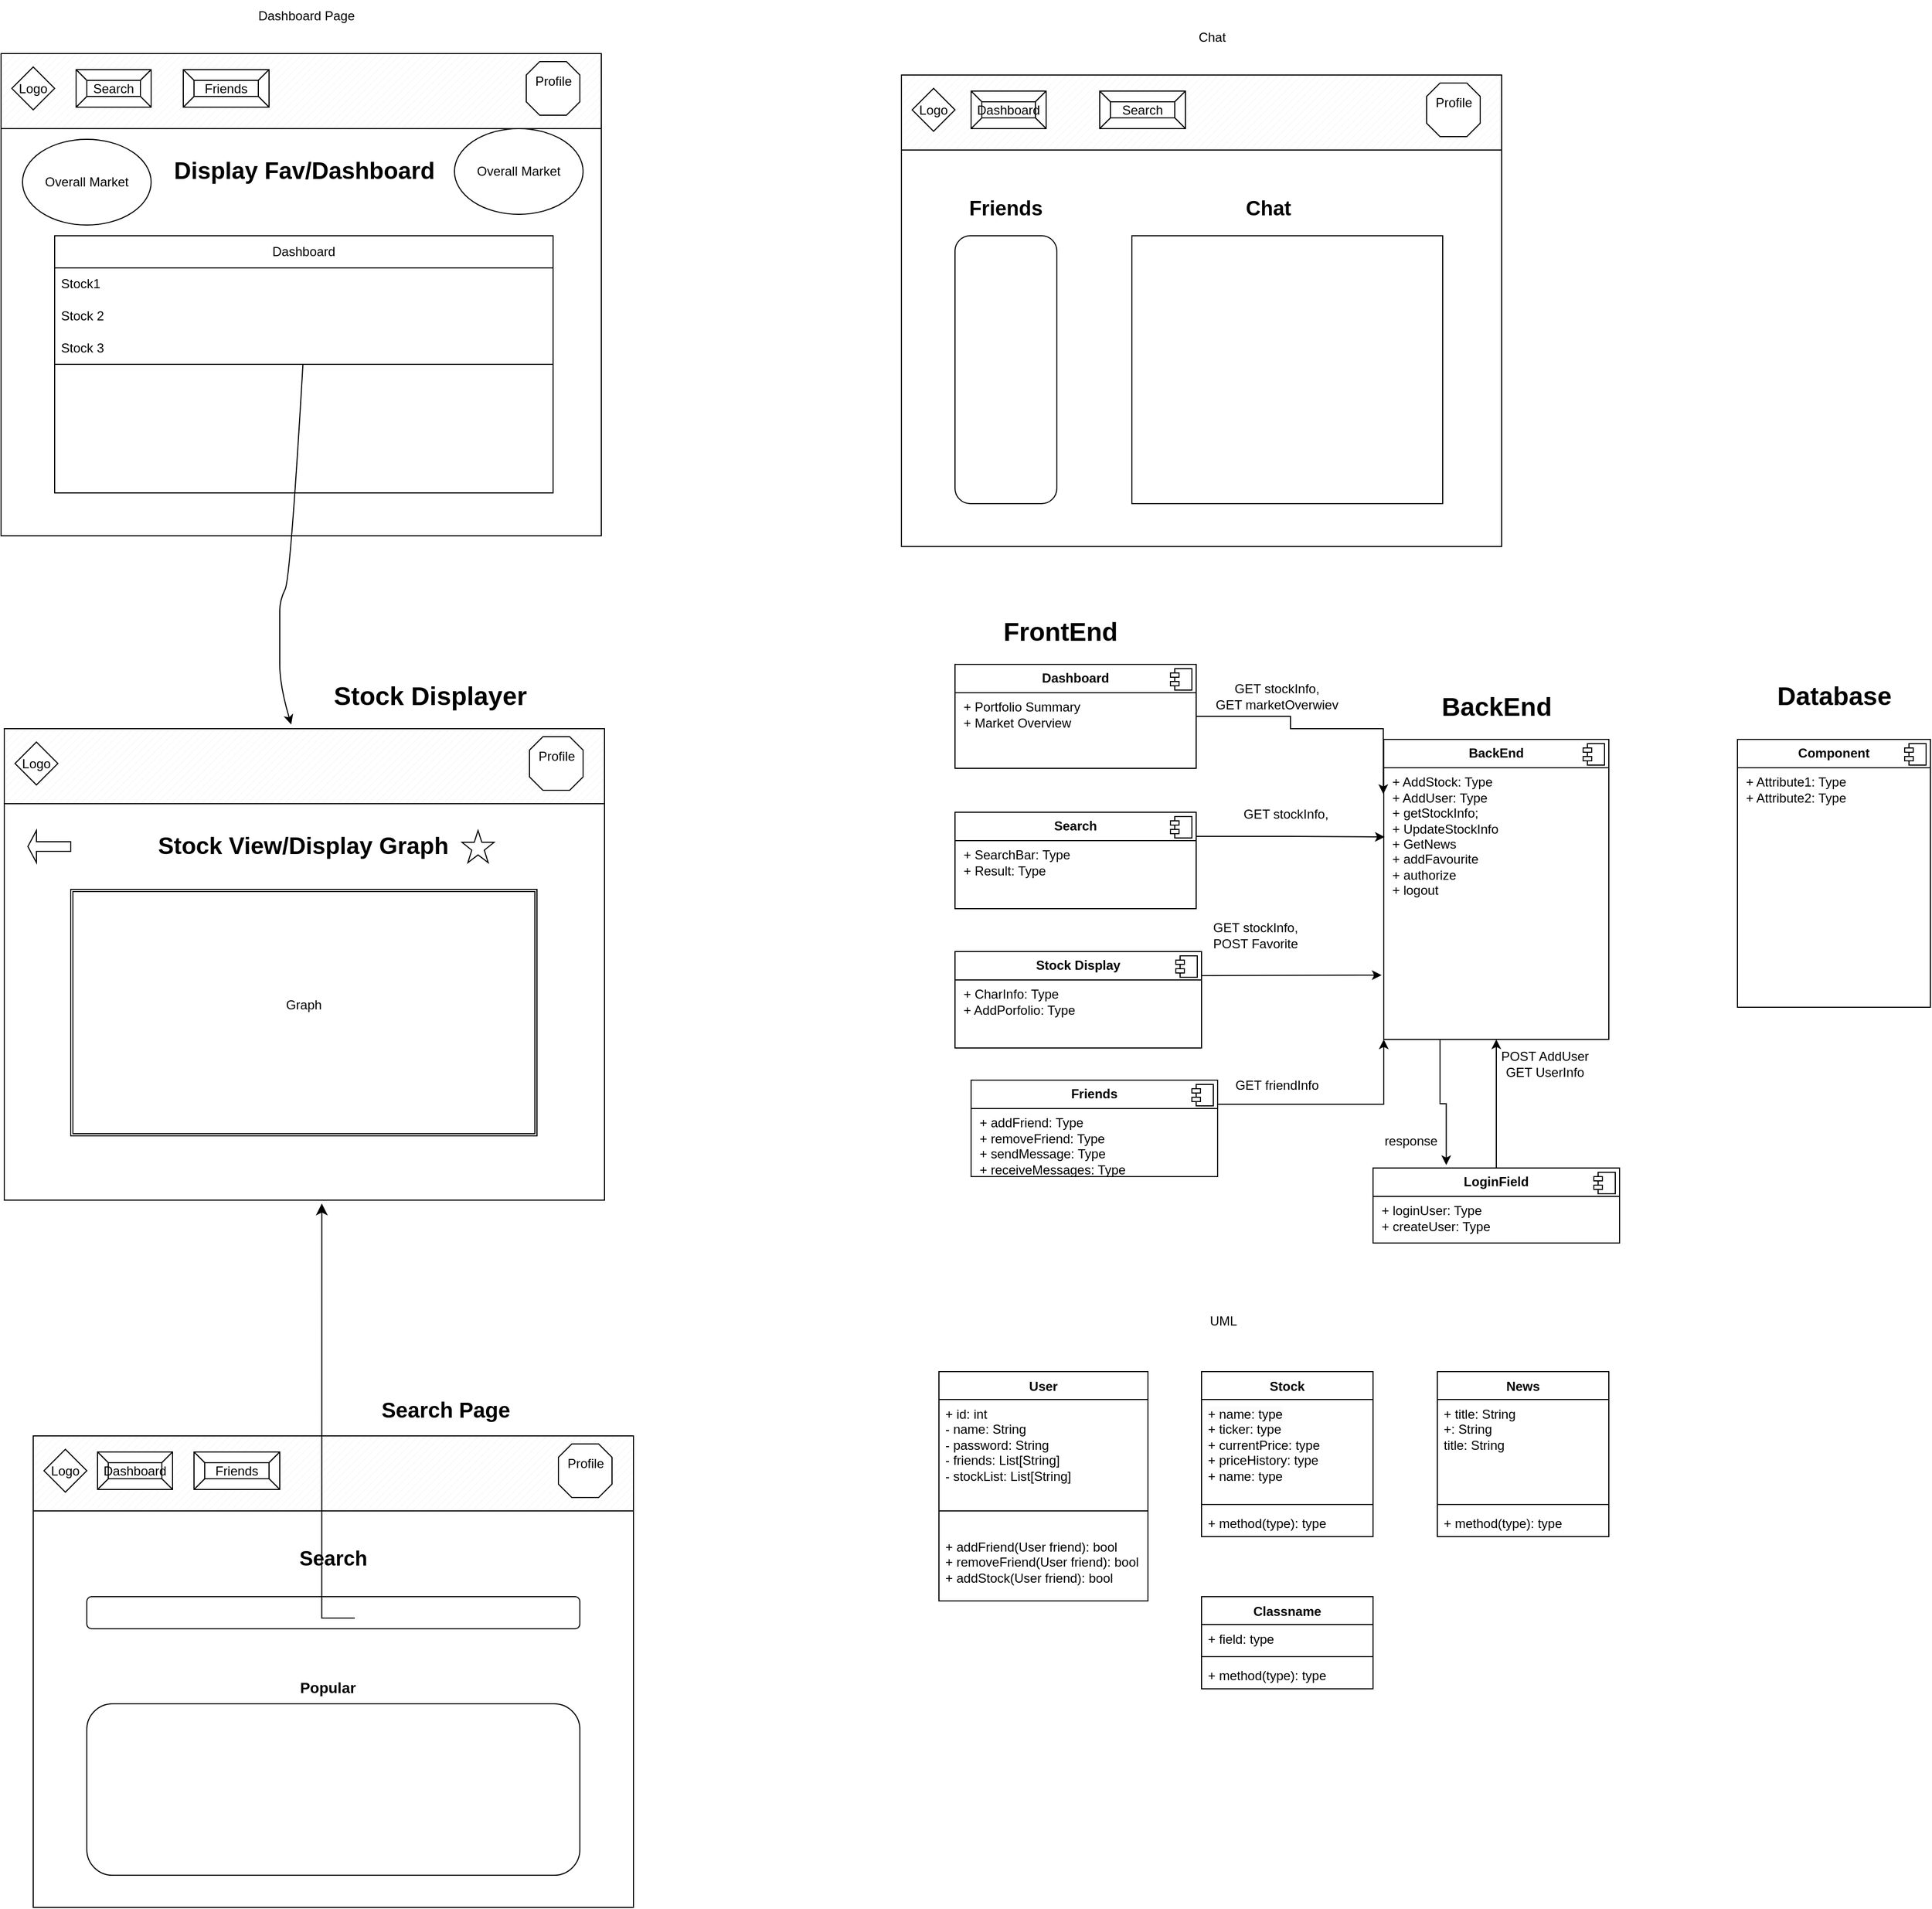 <mxfile version="24.8.3">
  <diagram name="Seite-1" id="DuhwKdCDMSvqWucxcNel">
    <mxGraphModel dx="1193" dy="809" grid="1" gridSize="10" guides="1" tooltips="1" connect="1" arrows="1" fold="1" page="1" pageScale="1" pageWidth="827" pageHeight="1169" math="0" shadow="0">
      <root>
        <mxCell id="0" />
        <mxCell id="1" parent="0" />
        <mxCell id="tOoacu0qx8_Vcf6C2cur-1" value="" style="verticalLabelPosition=bottom;verticalAlign=top;html=1;shape=mxgraph.basic.rect;fillColor2=none;strokeWidth=1;size=20;indent=5;" vertex="1" parent="1">
          <mxGeometry x="80" y="80" width="560" height="450" as="geometry" />
        </mxCell>
        <mxCell id="tOoacu0qx8_Vcf6C2cur-3" value="" style="verticalLabelPosition=bottom;verticalAlign=top;html=1;shape=mxgraph.basic.patternFillRect;fillStyle=diag;step=5;fillStrokeWidth=0.2;fillStrokeColor=#dddddd;" vertex="1" parent="1">
          <mxGeometry x="80" y="80" width="560" height="70" as="geometry" />
        </mxCell>
        <mxCell id="tOoacu0qx8_Vcf6C2cur-4" value="Logo" style="whiteSpace=wrap;html=1;shape=mxgraph.basic.octagon2;align=center;verticalAlign=middle;dx=15;" vertex="1" parent="1">
          <mxGeometry x="90" y="92.5" width="40" height="40" as="geometry" />
        </mxCell>
        <mxCell id="tOoacu0qx8_Vcf6C2cur-5" value="Search" style="labelPosition=center;verticalLabelPosition=middle;align=center;html=1;shape=mxgraph.basic.button;dx=10;whiteSpace=wrap;" vertex="1" parent="1">
          <mxGeometry x="150" y="95" width="70" height="35" as="geometry" />
        </mxCell>
        <mxCell id="tOoacu0qx8_Vcf6C2cur-8" value="Friends" style="labelPosition=center;verticalLabelPosition=middle;align=center;html=1;shape=mxgraph.basic.button;dx=10;whiteSpace=wrap;" vertex="1" parent="1">
          <mxGeometry x="250" y="95" width="80" height="35" as="geometry" />
        </mxCell>
        <mxCell id="tOoacu0qx8_Vcf6C2cur-12" value="Profile&lt;div&gt;&lt;br&gt;&lt;/div&gt;" style="verticalLabelPosition=middle;verticalAlign=middle;html=1;shape=mxgraph.basic.polygon;polyCoords=[[0.25,0],[0.75,0],[1,0.25],[1,0.75],[0.75,1],[0.25,1],[0,0.75],[0,0.25]];polyline=0;labelPosition=center;align=center;" vertex="1" parent="1">
          <mxGeometry x="570" y="87.5" width="50" height="50" as="geometry" />
        </mxCell>
        <mxCell id="tOoacu0qx8_Vcf6C2cur-18" value="&lt;b&gt;&lt;font style=&quot;font-size: 22px;&quot;&gt;Display Fav/Dashboard&lt;/font&gt;&lt;/b&gt;" style="text;html=1;align=center;verticalAlign=middle;whiteSpace=wrap;rounded=0;" vertex="1" parent="1">
          <mxGeometry x="82.5" y="170" width="560" height="40" as="geometry" />
        </mxCell>
        <mxCell id="tOoacu0qx8_Vcf6C2cur-19" value="" style="rounded=0;whiteSpace=wrap;html=1;" vertex="1" parent="1">
          <mxGeometry x="130" y="250" width="465" height="240" as="geometry" />
        </mxCell>
        <mxCell id="tOoacu0qx8_Vcf6C2cur-20" value="Dashboard" style="swimlane;fontStyle=0;childLayout=stackLayout;horizontal=1;startSize=30;horizontalStack=0;resizeParent=1;resizeParentMax=0;resizeLast=0;collapsible=1;marginBottom=0;whiteSpace=wrap;html=1;" vertex="1" parent="1">
          <mxGeometry x="130" y="250" width="465" height="120" as="geometry" />
        </mxCell>
        <mxCell id="tOoacu0qx8_Vcf6C2cur-21" value="Stock1" style="text;strokeColor=none;fillColor=none;align=left;verticalAlign=middle;spacingLeft=4;spacingRight=4;overflow=hidden;points=[[0,0.5],[1,0.5]];portConstraint=eastwest;rotatable=0;whiteSpace=wrap;html=1;" vertex="1" parent="tOoacu0qx8_Vcf6C2cur-20">
          <mxGeometry y="30" width="465" height="30" as="geometry" />
        </mxCell>
        <mxCell id="tOoacu0qx8_Vcf6C2cur-22" value="Stock 2" style="text;strokeColor=none;fillColor=none;align=left;verticalAlign=middle;spacingLeft=4;spacingRight=4;overflow=hidden;points=[[0,0.5],[1,0.5]];portConstraint=eastwest;rotatable=0;whiteSpace=wrap;html=1;" vertex="1" parent="tOoacu0qx8_Vcf6C2cur-20">
          <mxGeometry y="60" width="465" height="30" as="geometry" />
        </mxCell>
        <mxCell id="tOoacu0qx8_Vcf6C2cur-23" value="Stock 3" style="text;strokeColor=none;fillColor=none;align=left;verticalAlign=middle;spacingLeft=4;spacingRight=4;overflow=hidden;points=[[0,0.5],[1,0.5]];portConstraint=eastwest;rotatable=0;whiteSpace=wrap;html=1;" vertex="1" parent="tOoacu0qx8_Vcf6C2cur-20">
          <mxGeometry y="90" width="465" height="30" as="geometry" />
        </mxCell>
        <mxCell id="tOoacu0qx8_Vcf6C2cur-24" value="Overall Market" style="ellipse;whiteSpace=wrap;html=1;" vertex="1" parent="1">
          <mxGeometry x="100" y="160" width="120" height="80" as="geometry" />
        </mxCell>
        <mxCell id="tOoacu0qx8_Vcf6C2cur-25" value="Overall Market" style="ellipse;whiteSpace=wrap;html=1;" vertex="1" parent="1">
          <mxGeometry x="503" y="150" width="120" height="80" as="geometry" />
        </mxCell>
        <mxCell id="tOoacu0qx8_Vcf6C2cur-46" value="" style="verticalLabelPosition=bottom;verticalAlign=top;html=1;shape=mxgraph.basic.rect;fillColor2=none;strokeWidth=1;size=20;indent=5;" vertex="1" parent="1">
          <mxGeometry x="110" y="1370" width="560" height="440" as="geometry" />
        </mxCell>
        <mxCell id="tOoacu0qx8_Vcf6C2cur-47" value="" style="verticalLabelPosition=bottom;verticalAlign=top;html=1;shape=mxgraph.basic.patternFillRect;fillStyle=diag;step=5;fillStrokeWidth=0.2;fillStrokeColor=#dddddd;" vertex="1" parent="1">
          <mxGeometry x="110" y="1370" width="560" height="70" as="geometry" />
        </mxCell>
        <mxCell id="tOoacu0qx8_Vcf6C2cur-48" value="Logo" style="whiteSpace=wrap;html=1;shape=mxgraph.basic.octagon2;align=center;verticalAlign=middle;dx=15;" vertex="1" parent="1">
          <mxGeometry x="120" y="1382.5" width="40" height="40" as="geometry" />
        </mxCell>
        <mxCell id="tOoacu0qx8_Vcf6C2cur-49" value="Dashboard" style="labelPosition=center;verticalLabelPosition=middle;align=center;html=1;shape=mxgraph.basic.button;dx=10;whiteSpace=wrap;" vertex="1" parent="1">
          <mxGeometry x="170" y="1385" width="70" height="35" as="geometry" />
        </mxCell>
        <mxCell id="tOoacu0qx8_Vcf6C2cur-51" value="Friends" style="labelPosition=center;verticalLabelPosition=middle;align=center;html=1;shape=mxgraph.basic.button;dx=10;whiteSpace=wrap;" vertex="1" parent="1">
          <mxGeometry x="260" y="1385" width="80" height="35" as="geometry" />
        </mxCell>
        <mxCell id="tOoacu0qx8_Vcf6C2cur-52" value="Profile&lt;div&gt;&lt;br&gt;&lt;/div&gt;" style="verticalLabelPosition=middle;verticalAlign=middle;html=1;shape=mxgraph.basic.polygon;polyCoords=[[0.25,0],[0.75,0],[1,0.25],[1,0.75],[0.75,1],[0.25,1],[0,0.75],[0,0.25]];polyline=0;labelPosition=center;align=center;" vertex="1" parent="1">
          <mxGeometry x="600" y="1377.5" width="50" height="50" as="geometry" />
        </mxCell>
        <mxCell id="tOoacu0qx8_Vcf6C2cur-53" value="&lt;b&gt;&lt;font style=&quot;font-size: 19px;&quot;&gt;Search&lt;/font&gt;&lt;/b&gt;" style="text;html=1;align=center;verticalAlign=middle;whiteSpace=wrap;rounded=0;" vertex="1" parent="1">
          <mxGeometry x="110" y="1470" width="560" height="30" as="geometry" />
        </mxCell>
        <mxCell id="tOoacu0qx8_Vcf6C2cur-54" value="" style="rounded=1;whiteSpace=wrap;html=1;" vertex="1" parent="1">
          <mxGeometry x="160" y="1520" width="460" height="30" as="geometry" />
        </mxCell>
        <mxCell id="tOoacu0qx8_Vcf6C2cur-55" value="" style="rounded=1;whiteSpace=wrap;html=1;" vertex="1" parent="1">
          <mxGeometry x="160" y="1620" width="460" height="160" as="geometry" />
        </mxCell>
        <mxCell id="tOoacu0qx8_Vcf6C2cur-56" value="&lt;font style=&quot;font-size: 14px;&quot;&gt;&lt;b&gt;Popular&lt;/b&gt;&lt;/font&gt;" style="text;html=1;align=center;verticalAlign=middle;whiteSpace=wrap;rounded=0;" vertex="1" parent="1">
          <mxGeometry x="280" y="1590" width="210" height="30" as="geometry" />
        </mxCell>
        <mxCell id="tOoacu0qx8_Vcf6C2cur-57" value="" style="verticalLabelPosition=bottom;verticalAlign=top;html=1;shape=mxgraph.basic.rect;fillColor2=none;strokeWidth=1;size=20;indent=5;" vertex="1" parent="1">
          <mxGeometry x="920" y="100" width="560" height="440" as="geometry" />
        </mxCell>
        <mxCell id="tOoacu0qx8_Vcf6C2cur-58" value="" style="verticalLabelPosition=bottom;verticalAlign=top;html=1;shape=mxgraph.basic.patternFillRect;fillStyle=diag;step=5;fillStrokeWidth=0.2;fillStrokeColor=#dddddd;" vertex="1" parent="1">
          <mxGeometry x="920" y="100" width="560" height="70" as="geometry" />
        </mxCell>
        <mxCell id="tOoacu0qx8_Vcf6C2cur-59" value="Logo" style="whiteSpace=wrap;html=1;shape=mxgraph.basic.octagon2;align=center;verticalAlign=middle;dx=15;" vertex="1" parent="1">
          <mxGeometry x="930" y="112.5" width="40" height="40" as="geometry" />
        </mxCell>
        <mxCell id="tOoacu0qx8_Vcf6C2cur-60" value="Dashboard" style="labelPosition=center;verticalLabelPosition=middle;align=center;html=1;shape=mxgraph.basic.button;dx=10;whiteSpace=wrap;" vertex="1" parent="1">
          <mxGeometry x="985" y="115" width="70" height="35" as="geometry" />
        </mxCell>
        <mxCell id="tOoacu0qx8_Vcf6C2cur-62" value="Search" style="labelPosition=center;verticalLabelPosition=middle;align=center;html=1;shape=mxgraph.basic.button;dx=10;whiteSpace=wrap;" vertex="1" parent="1">
          <mxGeometry x="1105" y="115" width="80" height="35" as="geometry" />
        </mxCell>
        <mxCell id="tOoacu0qx8_Vcf6C2cur-63" value="Profile&lt;div&gt;&lt;br&gt;&lt;/div&gt;" style="verticalLabelPosition=middle;verticalAlign=middle;html=1;shape=mxgraph.basic.polygon;polyCoords=[[0.25,0],[0.75,0],[1,0.25],[1,0.75],[0.75,1],[0.25,1],[0,0.75],[0,0.25]];polyline=0;labelPosition=center;align=center;" vertex="1" parent="1">
          <mxGeometry x="1410" y="107.5" width="50" height="50" as="geometry" />
        </mxCell>
        <mxCell id="tOoacu0qx8_Vcf6C2cur-64" value="&lt;span style=&quot;font-size: 19px;&quot;&gt;&lt;b&gt;Friends&lt;/b&gt;&lt;/span&gt;" style="text;html=1;align=center;verticalAlign=middle;whiteSpace=wrap;rounded=0;" vertex="1" parent="1">
          <mxGeometry x="950" y="210" width="135" height="30" as="geometry" />
        </mxCell>
        <mxCell id="tOoacu0qx8_Vcf6C2cur-65" value="" style="rounded=1;whiteSpace=wrap;html=1;" vertex="1" parent="1">
          <mxGeometry x="970" y="250" width="95" height="250" as="geometry" />
        </mxCell>
        <mxCell id="tOoacu0qx8_Vcf6C2cur-68" value="&lt;span style=&quot;font-size: 19px;&quot;&gt;&lt;b&gt;Chat&lt;/b&gt;&lt;/span&gt;" style="text;html=1;align=center;verticalAlign=middle;whiteSpace=wrap;rounded=0;" vertex="1" parent="1">
          <mxGeometry x="1195" y="210" width="135" height="30" as="geometry" />
        </mxCell>
        <mxCell id="tOoacu0qx8_Vcf6C2cur-69" value="" style="rounded=0;whiteSpace=wrap;html=1;" vertex="1" parent="1">
          <mxGeometry x="1135" y="250" width="290" height="250" as="geometry" />
        </mxCell>
        <mxCell id="tOoacu0qx8_Vcf6C2cur-70" value="Dashboard Page" style="text;html=1;align=center;verticalAlign=middle;whiteSpace=wrap;rounded=0;" vertex="1" parent="1">
          <mxGeometry x="80" y="30" width="570" height="30" as="geometry" />
        </mxCell>
        <mxCell id="tOoacu0qx8_Vcf6C2cur-71" value="&lt;b&gt;&lt;font style=&quot;font-size: 20px;&quot;&gt;Search Page&lt;/font&gt;&lt;/b&gt;" style="text;html=1;align=center;verticalAlign=middle;whiteSpace=wrap;rounded=0;" vertex="1" parent="1">
          <mxGeometry x="325" y="1330" width="340" height="30" as="geometry" />
        </mxCell>
        <mxCell id="tOoacu0qx8_Vcf6C2cur-72" value="Chat" style="text;html=1;align=center;verticalAlign=middle;whiteSpace=wrap;rounded=0;" vertex="1" parent="1">
          <mxGeometry x="955" y="50" width="510" height="30" as="geometry" />
        </mxCell>
        <mxCell id="tOoacu0qx8_Vcf6C2cur-73" value="" style="curved=1;endArrow=classic;html=1;rounded=0;entryX=0.478;entryY=-0.056;entryDx=0;entryDy=0;entryPerimeter=0;" edge="1" parent="1" source="tOoacu0qx8_Vcf6C2cur-23" target="tOoacu0qx8_Vcf6C2cur-76">
          <mxGeometry width="50" height="50" relative="1" as="geometry">
            <mxPoint x="300" y="600" as="sourcePoint" />
            <mxPoint x="350" y="690" as="targetPoint" />
            <Array as="points">
              <mxPoint x="350" y="570" />
              <mxPoint x="340" y="590" />
              <mxPoint x="340" y="610" />
              <mxPoint x="340" y="630" />
              <mxPoint x="340" y="670" />
            </Array>
          </mxGeometry>
        </mxCell>
        <mxCell id="tOoacu0qx8_Vcf6C2cur-74" value="" style="rounded=0;whiteSpace=wrap;html=1;" vertex="1" parent="1">
          <mxGeometry x="83" y="710" width="557" height="370" as="geometry" />
        </mxCell>
        <mxCell id="tOoacu0qx8_Vcf6C2cur-75" value="" style="verticalLabelPosition=bottom;verticalAlign=top;html=1;shape=mxgraph.basic.rect;fillColor2=none;strokeWidth=1;size=20;indent=5;" vertex="1" parent="1">
          <mxGeometry x="83" y="710" width="560" height="440" as="geometry" />
        </mxCell>
        <mxCell id="tOoacu0qx8_Vcf6C2cur-76" value="" style="verticalLabelPosition=bottom;verticalAlign=top;html=1;shape=mxgraph.basic.patternFillRect;fillStyle=diag;step=5;fillStrokeWidth=0.2;fillStrokeColor=#dddddd;" vertex="1" parent="1">
          <mxGeometry x="83" y="710" width="560" height="70" as="geometry" />
        </mxCell>
        <mxCell id="tOoacu0qx8_Vcf6C2cur-77" value="Logo" style="whiteSpace=wrap;html=1;shape=mxgraph.basic.octagon2;align=center;verticalAlign=middle;dx=15;" vertex="1" parent="1">
          <mxGeometry x="93" y="722.5" width="40" height="40" as="geometry" />
        </mxCell>
        <mxCell id="tOoacu0qx8_Vcf6C2cur-80" value="Profile&lt;div&gt;&lt;br&gt;&lt;/div&gt;" style="verticalLabelPosition=middle;verticalAlign=middle;html=1;shape=mxgraph.basic.polygon;polyCoords=[[0.25,0],[0.75,0],[1,0.25],[1,0.75],[0.75,1],[0.25,1],[0,0.75],[0,0.25]];polyline=0;labelPosition=center;align=center;" vertex="1" parent="1">
          <mxGeometry x="573" y="717.5" width="50" height="50" as="geometry" />
        </mxCell>
        <mxCell id="tOoacu0qx8_Vcf6C2cur-81" value="&lt;b&gt;&lt;font style=&quot;font-size: 22px;&quot;&gt;Stock View/Display Graph&lt;/font&gt;&lt;/b&gt;" style="text;html=1;align=center;verticalAlign=middle;whiteSpace=wrap;rounded=0;" vertex="1" parent="1">
          <mxGeometry x="81.5" y="800" width="560" height="40" as="geometry" />
        </mxCell>
        <mxCell id="tOoacu0qx8_Vcf6C2cur-89" value="Graph&lt;div&gt;&lt;br&gt;&lt;/div&gt;" style="shape=ext;double=1;rounded=0;whiteSpace=wrap;html=1;" vertex="1" parent="1">
          <mxGeometry x="145" y="860" width="435" height="230" as="geometry" />
        </mxCell>
        <mxCell id="tOoacu0qx8_Vcf6C2cur-90" value="" style="verticalLabelPosition=bottom;verticalAlign=top;html=1;shape=mxgraph.basic.star" vertex="1" parent="1">
          <mxGeometry x="510" y="805" width="30" height="30" as="geometry" />
        </mxCell>
        <mxCell id="tOoacu0qx8_Vcf6C2cur-91" value="" style="shape=singleArrow;direction=west;whiteSpace=wrap;html=1;" vertex="1" parent="1">
          <mxGeometry x="105" y="805" width="40" height="30" as="geometry" />
        </mxCell>
        <mxCell id="tOoacu0qx8_Vcf6C2cur-92" value="" style="edgeStyle=segmentEdgeStyle;endArrow=classic;html=1;curved=0;rounded=0;endSize=8;startSize=8;entryX=0.529;entryY=1.007;entryDx=0;entryDy=0;entryPerimeter=0;" edge="1" parent="1" target="tOoacu0qx8_Vcf6C2cur-75">
          <mxGeometry width="50" height="50" relative="1" as="geometry">
            <mxPoint x="410" y="1540" as="sourcePoint" />
            <mxPoint x="460" y="1490" as="targetPoint" />
          </mxGeometry>
        </mxCell>
        <mxCell id="tOoacu0qx8_Vcf6C2cur-93" value="Stock Displayer" style="text;strokeColor=none;fillColor=none;html=1;fontSize=24;fontStyle=1;verticalAlign=middle;align=center;" vertex="1" parent="1">
          <mxGeometry x="430" y="660" width="100" height="40" as="geometry" />
        </mxCell>
        <mxCell id="tOoacu0qx8_Vcf6C2cur-95" value="FrontEnd" style="text;strokeColor=none;fillColor=none;html=1;fontSize=24;fontStyle=1;verticalAlign=middle;align=center;" vertex="1" parent="1">
          <mxGeometry x="1017.5" y="600" width="100" height="40" as="geometry" />
        </mxCell>
        <mxCell id="tOoacu0qx8_Vcf6C2cur-97" value="&lt;p style=&quot;margin:0px;margin-top:6px;text-align:center;&quot;&gt;&lt;b&gt;Dashboard&lt;/b&gt;&lt;/p&gt;&lt;hr size=&quot;1&quot; style=&quot;border-style:solid;&quot;&gt;&lt;p style=&quot;margin:0px;margin-left:8px;&quot;&gt;+ Portfolio Summary&lt;br&gt;+ Market Overview&lt;/p&gt;" style="align=left;overflow=fill;html=1;dropTarget=0;whiteSpace=wrap;" vertex="1" parent="1">
          <mxGeometry x="970" y="650" width="225" height="97" as="geometry" />
        </mxCell>
        <mxCell id="tOoacu0qx8_Vcf6C2cur-98" value="" style="shape=component;jettyWidth=8;jettyHeight=4;" vertex="1" parent="tOoacu0qx8_Vcf6C2cur-97">
          <mxGeometry x="1" width="20" height="20" relative="1" as="geometry">
            <mxPoint x="-24" y="4" as="offset" />
          </mxGeometry>
        </mxCell>
        <mxCell id="tOoacu0qx8_Vcf6C2cur-99" value="&lt;p style=&quot;margin:0px;margin-top:6px;text-align:center;&quot;&gt;&lt;b&gt;Search&lt;/b&gt;&lt;/p&gt;&lt;hr size=&quot;1&quot; style=&quot;border-style:solid;&quot;&gt;&lt;p style=&quot;margin:0px;margin-left:8px;&quot;&gt;+ SearchBar: Type&lt;br&gt;+ Result: Type&lt;/p&gt;" style="align=left;overflow=fill;html=1;dropTarget=0;whiteSpace=wrap;" vertex="1" parent="1">
          <mxGeometry x="970" y="788" width="225" height="90" as="geometry" />
        </mxCell>
        <mxCell id="tOoacu0qx8_Vcf6C2cur-100" value="" style="shape=component;jettyWidth=8;jettyHeight=4;" vertex="1" parent="tOoacu0qx8_Vcf6C2cur-99">
          <mxGeometry x="1" width="20" height="20" relative="1" as="geometry">
            <mxPoint x="-24" y="4" as="offset" />
          </mxGeometry>
        </mxCell>
        <mxCell id="tOoacu0qx8_Vcf6C2cur-101" value="&lt;p style=&quot;margin:0px;margin-top:6px;text-align:center;&quot;&gt;&lt;b&gt;Stock Display&lt;/b&gt;&lt;/p&gt;&lt;hr size=&quot;1&quot; style=&quot;border-style:solid;&quot;&gt;&lt;p style=&quot;margin:0px;margin-left:8px;&quot;&gt;+ CharInfo: Type&lt;br&gt;+ AddPorfolio: Type&lt;/p&gt;" style="align=left;overflow=fill;html=1;dropTarget=0;whiteSpace=wrap;" vertex="1" parent="1">
          <mxGeometry x="970" y="918" width="230" height="90" as="geometry" />
        </mxCell>
        <mxCell id="tOoacu0qx8_Vcf6C2cur-102" value="" style="shape=component;jettyWidth=8;jettyHeight=4;" vertex="1" parent="tOoacu0qx8_Vcf6C2cur-101">
          <mxGeometry x="1" width="20" height="20" relative="1" as="geometry">
            <mxPoint x="-24" y="4" as="offset" />
          </mxGeometry>
        </mxCell>
        <mxCell id="tOoacu0qx8_Vcf6C2cur-165" style="edgeStyle=orthogonalEdgeStyle;rounded=0;orthogonalLoop=1;jettySize=auto;html=1;exitX=1;exitY=0.25;exitDx=0;exitDy=0;entryX=0;entryY=1;entryDx=0;entryDy=0;" edge="1" parent="1" source="tOoacu0qx8_Vcf6C2cur-103" target="tOoacu0qx8_Vcf6C2cur-107">
          <mxGeometry relative="1" as="geometry" />
        </mxCell>
        <mxCell id="tOoacu0qx8_Vcf6C2cur-103" value="&lt;p style=&quot;margin:0px;margin-top:6px;text-align:center;&quot;&gt;&lt;b&gt;Friends&lt;/b&gt;&lt;/p&gt;&lt;hr size=&quot;1&quot; style=&quot;border-style:solid;&quot;&gt;&lt;p style=&quot;margin:0px;margin-left:8px;&quot;&gt;+ addFriend: Type&lt;br&gt;+ removeFriend: Type&lt;/p&gt;&lt;p style=&quot;margin:0px;margin-left:8px;&quot;&gt;+ sendMessage: Type&lt;br&gt;&lt;/p&gt;&lt;p style=&quot;margin:0px;margin-left:8px;&quot;&gt;+ receiveMessages: Type&lt;br&gt;&lt;/p&gt;" style="align=left;overflow=fill;html=1;dropTarget=0;whiteSpace=wrap;" vertex="1" parent="1">
          <mxGeometry x="985" y="1038" width="230" height="90" as="geometry" />
        </mxCell>
        <mxCell id="tOoacu0qx8_Vcf6C2cur-104" value="" style="shape=component;jettyWidth=8;jettyHeight=4;" vertex="1" parent="tOoacu0qx8_Vcf6C2cur-103">
          <mxGeometry x="1" width="20" height="20" relative="1" as="geometry">
            <mxPoint x="-24" y="4" as="offset" />
          </mxGeometry>
        </mxCell>
        <mxCell id="tOoacu0qx8_Vcf6C2cur-106" value="BackEnd" style="text;strokeColor=none;fillColor=none;html=1;fontSize=24;fontStyle=1;verticalAlign=middle;align=center;" vertex="1" parent="1">
          <mxGeometry x="1425" y="670" width="100" height="40" as="geometry" />
        </mxCell>
        <mxCell id="tOoacu0qx8_Vcf6C2cur-107" value="&lt;p style=&quot;margin:0px;margin-top:6px;text-align:center;&quot;&gt;&lt;b&gt;BackEnd&lt;/b&gt;&lt;/p&gt;&lt;hr size=&quot;1&quot; style=&quot;border-style:solid;&quot;&gt;&lt;p style=&quot;margin:0px;margin-left:8px;&quot;&gt;+ AddStock: Type&lt;br&gt;+ AddUser: Type&lt;/p&gt;&lt;p style=&quot;margin:0px;margin-left:8px;&quot;&gt;+ getStockInfo;&lt;/p&gt;&lt;p style=&quot;margin:0px;margin-left:8px;&quot;&gt;+ UpdateStockInfo&lt;/p&gt;&lt;p style=&quot;margin:0px;margin-left:8px;&quot;&gt;+ GetNews&lt;/p&gt;&lt;p style=&quot;margin:0px;margin-left:8px;&quot;&gt;+ addFavourite&lt;/p&gt;&lt;p style=&quot;margin:0px;margin-left:8px;&quot;&gt;+ authorize&lt;/p&gt;&lt;p style=&quot;margin:0px;margin-left:8px;&quot;&gt;+ logout&lt;/p&gt;" style="align=left;overflow=fill;html=1;dropTarget=0;whiteSpace=wrap;" vertex="1" parent="1">
          <mxGeometry x="1370" y="720" width="210" height="280" as="geometry" />
        </mxCell>
        <mxCell id="tOoacu0qx8_Vcf6C2cur-108" value="" style="shape=component;jettyWidth=8;jettyHeight=4;" vertex="1" parent="tOoacu0qx8_Vcf6C2cur-107">
          <mxGeometry x="1" width="20" height="20" relative="1" as="geometry">
            <mxPoint x="-24" y="4" as="offset" />
          </mxGeometry>
        </mxCell>
        <mxCell id="tOoacu0qx8_Vcf6C2cur-111" value="User" style="swimlane;fontStyle=1;align=center;verticalAlign=top;childLayout=stackLayout;horizontal=1;startSize=26;horizontalStack=0;resizeParent=1;resizeParentMax=0;resizeLast=0;collapsible=1;marginBottom=0;whiteSpace=wrap;html=1;" vertex="1" parent="1">
          <mxGeometry x="955" y="1310" width="195" height="214" as="geometry" />
        </mxCell>
        <mxCell id="tOoacu0qx8_Vcf6C2cur-112" value="+ id: int&lt;div&gt;- name: String&lt;br&gt;&lt;/div&gt;&lt;div&gt;- password: String&lt;br&gt;&lt;/div&gt;&lt;div&gt;- friends: List[String]&lt;br&gt;&lt;/div&gt;&lt;div&gt;- stockList: List[String]&lt;br&gt;&lt;/div&gt;&lt;div&gt;&lt;br&gt;&lt;/div&gt;" style="text;strokeColor=none;fillColor=none;align=left;verticalAlign=top;spacingLeft=4;spacingRight=4;overflow=hidden;rotatable=0;points=[[0,0.5],[1,0.5]];portConstraint=eastwest;whiteSpace=wrap;html=1;" vertex="1" parent="tOoacu0qx8_Vcf6C2cur-111">
          <mxGeometry y="26" width="195" height="84" as="geometry" />
        </mxCell>
        <mxCell id="tOoacu0qx8_Vcf6C2cur-113" value="" style="line;strokeWidth=1;fillColor=none;align=left;verticalAlign=middle;spacingTop=-1;spacingLeft=3;spacingRight=3;rotatable=0;labelPosition=right;points=[];portConstraint=eastwest;strokeColor=inherit;" vertex="1" parent="tOoacu0qx8_Vcf6C2cur-111">
          <mxGeometry y="110" width="195" height="40" as="geometry" />
        </mxCell>
        <mxCell id="tOoacu0qx8_Vcf6C2cur-114" value="+ addFriend(User friend): bool&lt;div&gt;+ removeFriend(User friend): bool&lt;/div&gt;&lt;div&gt;+ addStock(User friend): bool&lt;br&gt;&lt;/div&gt;" style="text;strokeColor=none;fillColor=none;align=left;verticalAlign=top;spacingLeft=4;spacingRight=4;overflow=hidden;rotatable=0;points=[[0,0.5],[1,0.5]];portConstraint=eastwest;whiteSpace=wrap;html=1;" vertex="1" parent="tOoacu0qx8_Vcf6C2cur-111">
          <mxGeometry y="150" width="195" height="64" as="geometry" />
        </mxCell>
        <mxCell id="tOoacu0qx8_Vcf6C2cur-115" value="Stock" style="swimlane;fontStyle=1;align=center;verticalAlign=top;childLayout=stackLayout;horizontal=1;startSize=26;horizontalStack=0;resizeParent=1;resizeParentMax=0;resizeLast=0;collapsible=1;marginBottom=0;whiteSpace=wrap;html=1;" vertex="1" parent="1">
          <mxGeometry x="1200" y="1310" width="160" height="154" as="geometry" />
        </mxCell>
        <mxCell id="tOoacu0qx8_Vcf6C2cur-116" value="&lt;span style=&quot;caret-color: rgb(0, 0, 0); color: rgb(0, 0, 0); font-family: Helvetica; font-size: 12px; font-style: normal; font-variant-caps: normal; font-weight: 400; letter-spacing: normal; orphans: auto; text-align: left; text-indent: 0px; text-transform: none; white-space: normal; widows: auto; word-spacing: 0px; -webkit-text-stroke-width: 0px; background-color: rgb(251, 251, 251); text-decoration: none; display: inline !important; float: none;&quot;&gt;+ name: type&lt;/span&gt;&lt;div&gt;+ ticker: type&lt;/div&gt;&lt;div&gt;+ currentPrice: type&lt;br&gt;&lt;/div&gt;&lt;div&gt;+ priceHistory: type&lt;br&gt;&lt;/div&gt;&lt;div&gt;+ name: type&lt;br&gt;&lt;/div&gt;" style="text;strokeColor=none;fillColor=none;align=left;verticalAlign=top;spacingLeft=4;spacingRight=4;overflow=hidden;rotatable=0;points=[[0,0.5],[1,0.5]];portConstraint=eastwest;whiteSpace=wrap;html=1;" vertex="1" parent="tOoacu0qx8_Vcf6C2cur-115">
          <mxGeometry y="26" width="160" height="94" as="geometry" />
        </mxCell>
        <mxCell id="tOoacu0qx8_Vcf6C2cur-117" value="" style="line;strokeWidth=1;fillColor=none;align=left;verticalAlign=middle;spacingTop=-1;spacingLeft=3;spacingRight=3;rotatable=0;labelPosition=right;points=[];portConstraint=eastwest;strokeColor=inherit;" vertex="1" parent="tOoacu0qx8_Vcf6C2cur-115">
          <mxGeometry y="120" width="160" height="8" as="geometry" />
        </mxCell>
        <mxCell id="tOoacu0qx8_Vcf6C2cur-118" value="+ method(type): type" style="text;strokeColor=none;fillColor=none;align=left;verticalAlign=top;spacingLeft=4;spacingRight=4;overflow=hidden;rotatable=0;points=[[0,0.5],[1,0.5]];portConstraint=eastwest;whiteSpace=wrap;html=1;" vertex="1" parent="tOoacu0qx8_Vcf6C2cur-115">
          <mxGeometry y="128" width="160" height="26" as="geometry" />
        </mxCell>
        <mxCell id="tOoacu0qx8_Vcf6C2cur-119" value="News" style="swimlane;fontStyle=1;align=center;verticalAlign=top;childLayout=stackLayout;horizontal=1;startSize=26;horizontalStack=0;resizeParent=1;resizeParentMax=0;resizeLast=0;collapsible=1;marginBottom=0;whiteSpace=wrap;html=1;" vertex="1" parent="1">
          <mxGeometry x="1420" y="1310" width="160" height="154" as="geometry" />
        </mxCell>
        <mxCell id="tOoacu0qx8_Vcf6C2cur-120" value="+ title: String&lt;div&gt;+: String&lt;br&gt;&lt;/div&gt;&lt;div&gt;title: String&lt;br&gt;&lt;/div&gt;" style="text;strokeColor=none;fillColor=none;align=left;verticalAlign=top;spacingLeft=4;spacingRight=4;overflow=hidden;rotatable=0;points=[[0,0.5],[1,0.5]];portConstraint=eastwest;whiteSpace=wrap;html=1;" vertex="1" parent="tOoacu0qx8_Vcf6C2cur-119">
          <mxGeometry y="26" width="160" height="94" as="geometry" />
        </mxCell>
        <mxCell id="tOoacu0qx8_Vcf6C2cur-121" value="" style="line;strokeWidth=1;fillColor=none;align=left;verticalAlign=middle;spacingTop=-1;spacingLeft=3;spacingRight=3;rotatable=0;labelPosition=right;points=[];portConstraint=eastwest;strokeColor=inherit;" vertex="1" parent="tOoacu0qx8_Vcf6C2cur-119">
          <mxGeometry y="120" width="160" height="8" as="geometry" />
        </mxCell>
        <mxCell id="tOoacu0qx8_Vcf6C2cur-122" value="+ method(type): type" style="text;strokeColor=none;fillColor=none;align=left;verticalAlign=top;spacingLeft=4;spacingRight=4;overflow=hidden;rotatable=0;points=[[0,0.5],[1,0.5]];portConstraint=eastwest;whiteSpace=wrap;html=1;" vertex="1" parent="tOoacu0qx8_Vcf6C2cur-119">
          <mxGeometry y="128" width="160" height="26" as="geometry" />
        </mxCell>
        <mxCell id="tOoacu0qx8_Vcf6C2cur-126" style="edgeStyle=orthogonalEdgeStyle;rounded=0;orthogonalLoop=1;jettySize=auto;html=1;entryX=0.5;entryY=1;entryDx=0;entryDy=0;" edge="1" parent="1" source="tOoacu0qx8_Vcf6C2cur-124" target="tOoacu0qx8_Vcf6C2cur-107">
          <mxGeometry relative="1" as="geometry" />
        </mxCell>
        <mxCell id="tOoacu0qx8_Vcf6C2cur-124" value="&lt;p style=&quot;margin:0px;margin-top:6px;text-align:center;&quot;&gt;&lt;b&gt;LoginField&lt;/b&gt;&lt;/p&gt;&lt;hr size=&quot;1&quot; style=&quot;border-style:solid;&quot;&gt;&lt;p style=&quot;margin:0px;margin-left:8px;&quot;&gt;+ loginUser: Type&lt;br&gt;+ createUser: Type&lt;/p&gt;&lt;p style=&quot;margin:0px;margin-left:8px;&quot;&gt;&lt;br&gt;&lt;/p&gt;&lt;p style=&quot;margin:0px;margin-left:8px;&quot;&gt;&lt;br&gt;&lt;/p&gt;" style="align=left;overflow=fill;html=1;dropTarget=0;whiteSpace=wrap;" vertex="1" parent="1">
          <mxGeometry x="1360" y="1120" width="230" height="70" as="geometry" />
        </mxCell>
        <mxCell id="tOoacu0qx8_Vcf6C2cur-125" value="" style="shape=component;jettyWidth=8;jettyHeight=4;" vertex="1" parent="tOoacu0qx8_Vcf6C2cur-124">
          <mxGeometry x="1" width="20" height="20" relative="1" as="geometry">
            <mxPoint x="-24" y="4" as="offset" />
          </mxGeometry>
        </mxCell>
        <mxCell id="tOoacu0qx8_Vcf6C2cur-127" value="POST AddUser&lt;div&gt;GET UserInfo&lt;/div&gt;" style="text;html=1;align=center;verticalAlign=middle;resizable=0;points=[];autosize=1;strokeColor=none;fillColor=none;" vertex="1" parent="1">
          <mxGeometry x="1465" y="1003" width="110" height="40" as="geometry" />
        </mxCell>
        <mxCell id="tOoacu0qx8_Vcf6C2cur-128" style="edgeStyle=orthogonalEdgeStyle;rounded=0;orthogonalLoop=1;jettySize=auto;html=1;exitX=0.25;exitY=1;exitDx=0;exitDy=0;entryX=0.297;entryY=-0.039;entryDx=0;entryDy=0;entryPerimeter=0;" edge="1" parent="1" source="tOoacu0qx8_Vcf6C2cur-107" target="tOoacu0qx8_Vcf6C2cur-124">
          <mxGeometry relative="1" as="geometry" />
        </mxCell>
        <mxCell id="tOoacu0qx8_Vcf6C2cur-129" value="response" style="text;html=1;align=center;verticalAlign=middle;resizable=0;points=[];autosize=1;strokeColor=none;fillColor=none;" vertex="1" parent="1">
          <mxGeometry x="1360" y="1080" width="70" height="30" as="geometry" />
        </mxCell>
        <mxCell id="tOoacu0qx8_Vcf6C2cur-146" value="UML" style="text;html=1;align=center;verticalAlign=middle;resizable=0;points=[];autosize=1;strokeColor=none;fillColor=none;" vertex="1" parent="1">
          <mxGeometry x="1195" y="1248" width="50" height="30" as="geometry" />
        </mxCell>
        <mxCell id="tOoacu0qx8_Vcf6C2cur-151" value="Classname" style="swimlane;fontStyle=1;align=center;verticalAlign=top;childLayout=stackLayout;horizontal=1;startSize=26;horizontalStack=0;resizeParent=1;resizeParentMax=0;resizeLast=0;collapsible=1;marginBottom=0;whiteSpace=wrap;html=1;" vertex="1" parent="1">
          <mxGeometry x="1200" y="1520" width="160" height="86" as="geometry" />
        </mxCell>
        <mxCell id="tOoacu0qx8_Vcf6C2cur-152" value="+ field: type" style="text;strokeColor=none;fillColor=none;align=left;verticalAlign=top;spacingLeft=4;spacingRight=4;overflow=hidden;rotatable=0;points=[[0,0.5],[1,0.5]];portConstraint=eastwest;whiteSpace=wrap;html=1;" vertex="1" parent="tOoacu0qx8_Vcf6C2cur-151">
          <mxGeometry y="26" width="160" height="26" as="geometry" />
        </mxCell>
        <mxCell id="tOoacu0qx8_Vcf6C2cur-153" value="" style="line;strokeWidth=1;fillColor=none;align=left;verticalAlign=middle;spacingTop=-1;spacingLeft=3;spacingRight=3;rotatable=0;labelPosition=right;points=[];portConstraint=eastwest;strokeColor=inherit;" vertex="1" parent="tOoacu0qx8_Vcf6C2cur-151">
          <mxGeometry y="52" width="160" height="8" as="geometry" />
        </mxCell>
        <mxCell id="tOoacu0qx8_Vcf6C2cur-154" value="+ method(type): type" style="text;strokeColor=none;fillColor=none;align=left;verticalAlign=top;spacingLeft=4;spacingRight=4;overflow=hidden;rotatable=0;points=[[0,0.5],[1,0.5]];portConstraint=eastwest;whiteSpace=wrap;html=1;" vertex="1" parent="tOoacu0qx8_Vcf6C2cur-151">
          <mxGeometry y="60" width="160" height="26" as="geometry" />
        </mxCell>
        <mxCell id="tOoacu0qx8_Vcf6C2cur-155" value="&lt;p style=&quot;margin:0px;margin-top:6px;text-align:center;&quot;&gt;&lt;b&gt;Component&lt;/b&gt;&lt;/p&gt;&lt;hr size=&quot;1&quot; style=&quot;border-style:solid;&quot;/&gt;&lt;p style=&quot;margin:0px;margin-left:8px;&quot;&gt;+ Attribute1: Type&lt;br/&gt;+ Attribute2: Type&lt;/p&gt;" style="align=left;overflow=fill;html=1;dropTarget=0;whiteSpace=wrap;" vertex="1" parent="1">
          <mxGeometry x="1700" y="720" width="180" height="250" as="geometry" />
        </mxCell>
        <mxCell id="tOoacu0qx8_Vcf6C2cur-156" value="" style="shape=component;jettyWidth=8;jettyHeight=4;" vertex="1" parent="tOoacu0qx8_Vcf6C2cur-155">
          <mxGeometry x="1" width="20" height="20" relative="1" as="geometry">
            <mxPoint x="-24" y="4" as="offset" />
          </mxGeometry>
        </mxCell>
        <mxCell id="tOoacu0qx8_Vcf6C2cur-158" value="Database" style="text;strokeColor=none;fillColor=none;html=1;fontSize=24;fontStyle=1;verticalAlign=middle;align=center;" vertex="1" parent="1">
          <mxGeometry x="1740" y="660" width="100" height="40" as="geometry" />
        </mxCell>
        <mxCell id="tOoacu0qx8_Vcf6C2cur-160" style="edgeStyle=orthogonalEdgeStyle;rounded=0;orthogonalLoop=1;jettySize=auto;html=1;exitX=1;exitY=0.5;exitDx=0;exitDy=0;entryX=-0.002;entryY=0.182;entryDx=0;entryDy=0;entryPerimeter=0;" edge="1" parent="1" source="tOoacu0qx8_Vcf6C2cur-97" target="tOoacu0qx8_Vcf6C2cur-107">
          <mxGeometry relative="1" as="geometry">
            <Array as="points">
              <mxPoint x="1283" y="699" />
              <mxPoint x="1283" y="710" />
              <mxPoint x="1370" y="710" />
            </Array>
          </mxGeometry>
        </mxCell>
        <mxCell id="tOoacu0qx8_Vcf6C2cur-161" value="GET stockInfo,&lt;div&gt;GET marketOverwiev&lt;/div&gt;" style="text;html=1;align=center;verticalAlign=middle;resizable=0;points=[];autosize=1;strokeColor=none;fillColor=none;" vertex="1" parent="1">
          <mxGeometry x="1200" y="660" width="140" height="40" as="geometry" />
        </mxCell>
        <mxCell id="tOoacu0qx8_Vcf6C2cur-163" value="GET stockInfo,&amp;nbsp;" style="text;html=1;align=center;verticalAlign=middle;resizable=0;points=[];autosize=1;strokeColor=none;fillColor=none;" vertex="1" parent="1">
          <mxGeometry x="1225" y="775" width="110" height="30" as="geometry" />
        </mxCell>
        <mxCell id="tOoacu0qx8_Vcf6C2cur-164" style="edgeStyle=orthogonalEdgeStyle;rounded=0;orthogonalLoop=1;jettySize=auto;html=1;exitX=1;exitY=0.25;exitDx=0;exitDy=0;" edge="1" parent="1" source="tOoacu0qx8_Vcf6C2cur-101">
          <mxGeometry relative="1" as="geometry">
            <mxPoint x="1368" y="940" as="targetPoint" />
            <Array as="points">
              <mxPoint x="1368" y="940" />
            </Array>
          </mxGeometry>
        </mxCell>
        <mxCell id="tOoacu0qx8_Vcf6C2cur-166" value="GET stockInfo,&lt;div&gt;POST Favorite&lt;/div&gt;" style="text;html=1;align=center;verticalAlign=middle;resizable=0;points=[];autosize=1;strokeColor=none;fillColor=none;" vertex="1" parent="1">
          <mxGeometry x="1200" y="883" width="100" height="40" as="geometry" />
        </mxCell>
        <mxCell id="tOoacu0qx8_Vcf6C2cur-167" value="GET friendInfo" style="text;html=1;align=center;verticalAlign=middle;resizable=0;points=[];autosize=1;strokeColor=none;fillColor=none;" vertex="1" parent="1">
          <mxGeometry x="1220" y="1028" width="100" height="30" as="geometry" />
        </mxCell>
        <mxCell id="tOoacu0qx8_Vcf6C2cur-169" style="edgeStyle=orthogonalEdgeStyle;rounded=0;orthogonalLoop=1;jettySize=auto;html=1;exitX=1;exitY=0.25;exitDx=0;exitDy=0;entryX=0.004;entryY=0.325;entryDx=0;entryDy=0;entryPerimeter=0;" edge="1" parent="1" source="tOoacu0qx8_Vcf6C2cur-99" target="tOoacu0qx8_Vcf6C2cur-107">
          <mxGeometry relative="1" as="geometry" />
        </mxCell>
      </root>
    </mxGraphModel>
  </diagram>
</mxfile>
